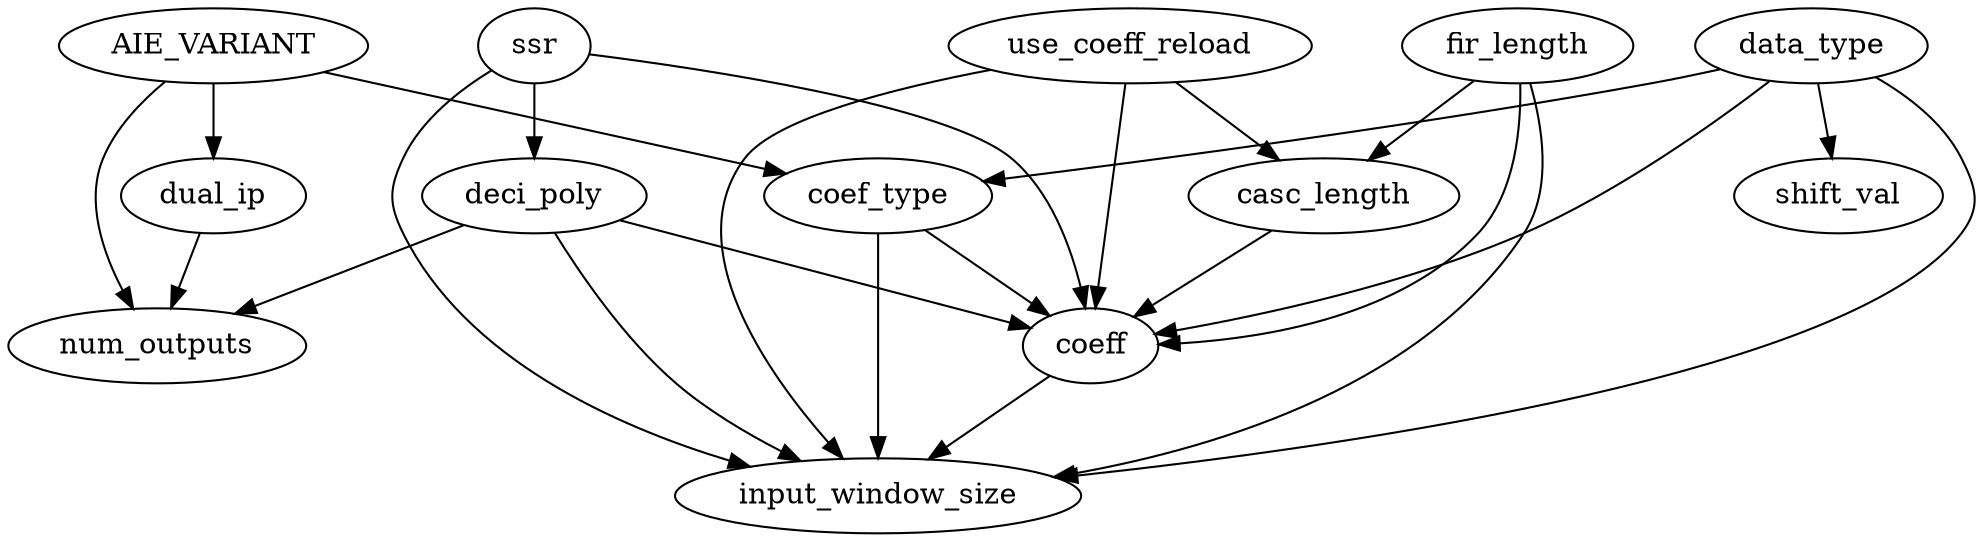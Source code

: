 digraph G {
ssr -> deci_poly;
use_coeff_reload -> casc_length;
fir_length -> casc_length;
AIE_VARIANT -> dual_ip;
data_type -> coef_type;
AIE_VARIANT -> coef_type;
data_type -> shift_val;
deci_poly -> num_outputs;
dual_ip -> num_outputs;
AIE_VARIANT -> num_outputs;
use_coeff_reload -> coeff;
coef_type -> coeff;
fir_length -> coeff;
data_type -> coeff;
casc_length -> coeff;
ssr -> coeff;
deci_poly -> coeff;
data_type -> input_window_size;
coef_type -> input_window_size;
use_coeff_reload -> input_window_size;
coeff -> input_window_size;
fir_length -> input_window_size;
ssr -> input_window_size;
deci_poly -> input_window_size;
}
